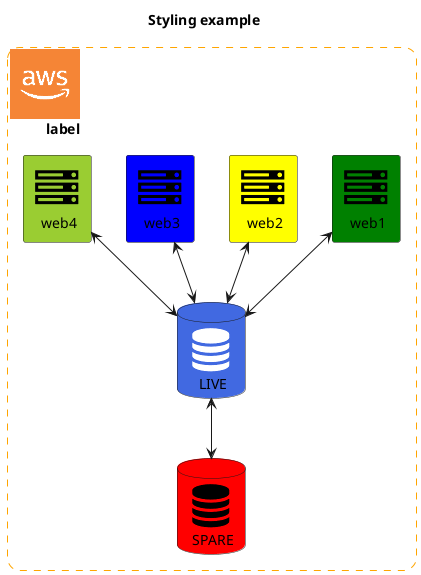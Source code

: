 {
  "sha1": "6xowolyuzpmml4cbjgvz94yrtsd9bgs",
  "insertion": {
    "when": "2024-05-30T20:48:21.078Z",
    "url": "http://forum.plantuml.net/6850/how-to-best-use-the-new-icon-features/",
    "user": "plantuml@gmail.com"
  }
}
@startuml
' PlantUML stdlib now includes Icon-Font Sprites! See https://github.com/tupadr3/plantuml-icon-font-sprites
skinparam packageTitleAlignment left 

!include <tupadr3/common>
!include <tupadr3/font-awesome/server>
!include <tupadr3/font-awesome/database>
!include <aws/common>
!include <aws/general/awscloud/awscloud>

title Styling example

skinparam rectangle {
 roundCorner<<AWSCLOUD>> 25
 borderStyle<<AWSCLOUD>> dashed
 borderColor<<AWSCLOUD>> orange
}

AWSCLOUD(test,label,rectangle){

 FA_SERVER(web1,web1) #Green
 FA_SERVER(web2,web2) #Yellow
 FA_SERVER(web3,web3) #Blue
 FA_SERVER(web4,web4) #YellowGreen

 FA_DATABASE(db1,LIVE,database,white) #RoyalBlue
 FA_DATABASE(db2,SPARE,database) #Red

 db1 <--> db2

 web1 <--> db1
 web2 <--> db1
 web3 <--> db1
 web4 <--> db1
}
@enduml
